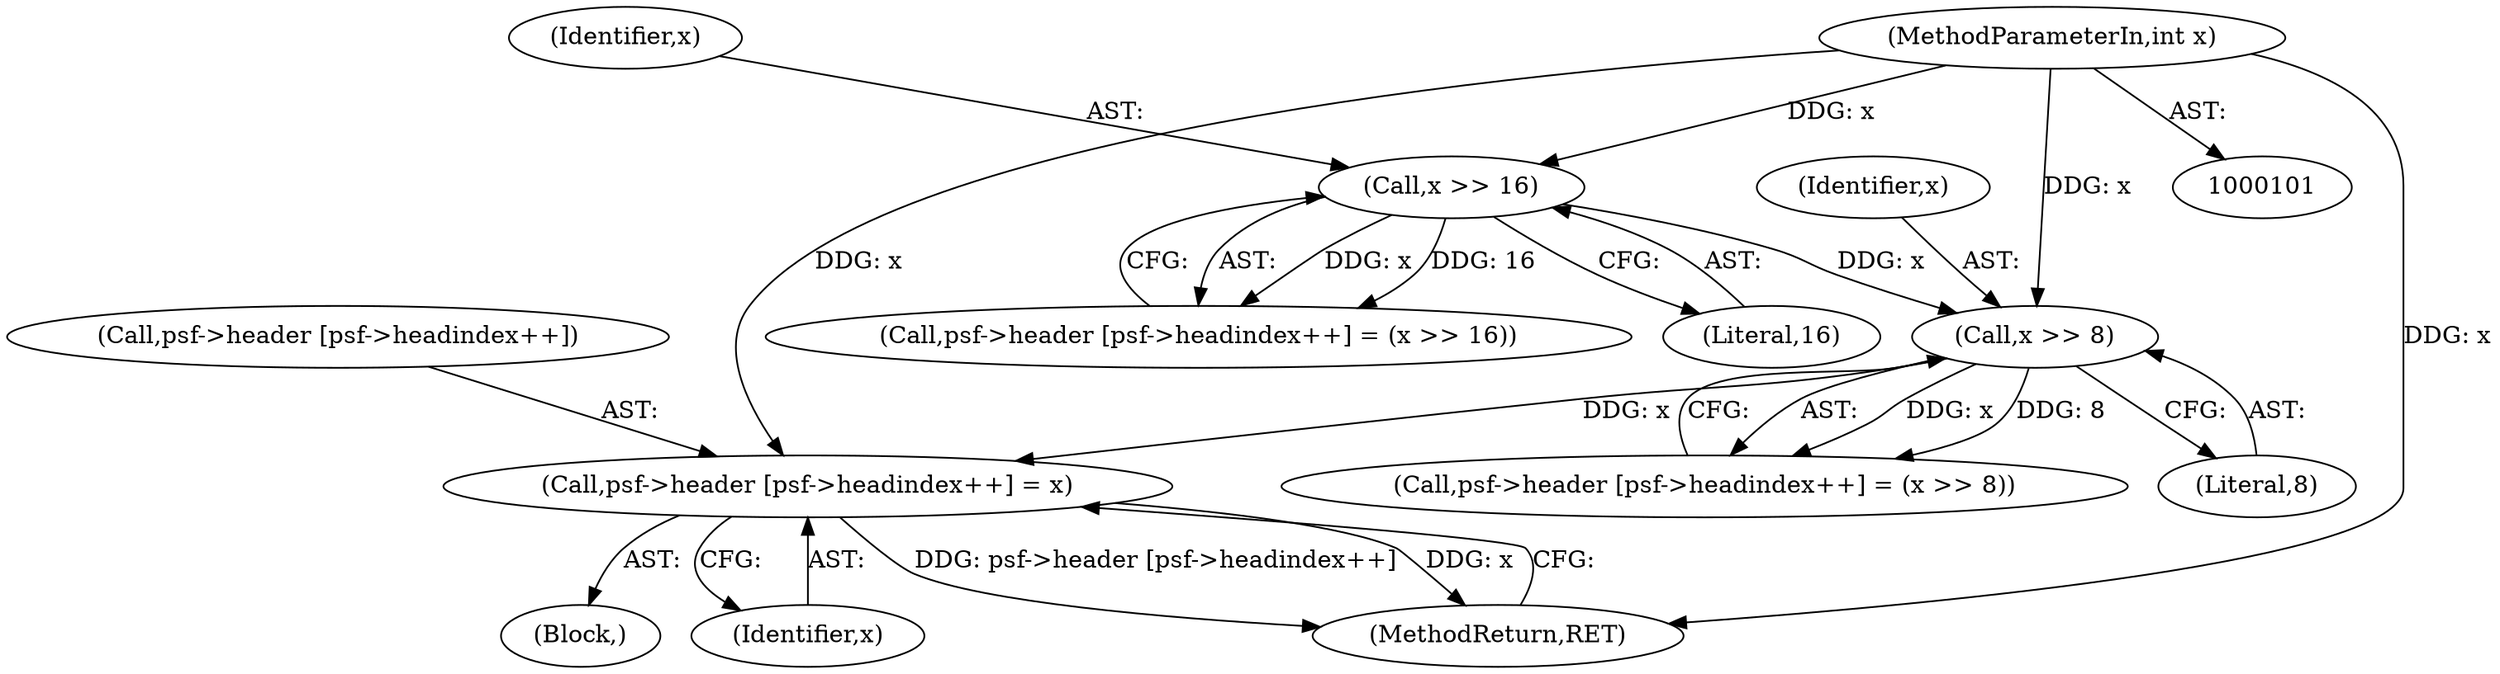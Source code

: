 digraph "1_libsndfile_708e996c87c5fae77b104ccfeb8f6db784c32074_0@array" {
"1000141" [label="(Call,psf->header [psf->headindex++] = x)"];
"1000138" [label="(Call,x >> 8)"];
"1000126" [label="(Call,x >> 16)"];
"1000103" [label="(MethodParameterIn,int x)"];
"1000129" [label="(Call,psf->header [psf->headindex++] = (x >> 8))"];
"1000150" [label="(Identifier,x)"];
"1000139" [label="(Identifier,x)"];
"1000126" [label="(Call,x >> 16)"];
"1000117" [label="(Call,psf->header [psf->headindex++] = (x >> 16))"];
"1000140" [label="(Literal,8)"];
"1000128" [label="(Literal,16)"];
"1000138" [label="(Call,x >> 8)"];
"1000127" [label="(Identifier,x)"];
"1000142" [label="(Call,psf->header [psf->headindex++])"];
"1000116" [label="(Block,)"];
"1000151" [label="(MethodReturn,RET)"];
"1000103" [label="(MethodParameterIn,int x)"];
"1000141" [label="(Call,psf->header [psf->headindex++] = x)"];
"1000141" -> "1000116"  [label="AST: "];
"1000141" -> "1000150"  [label="CFG: "];
"1000142" -> "1000141"  [label="AST: "];
"1000150" -> "1000141"  [label="AST: "];
"1000151" -> "1000141"  [label="CFG: "];
"1000141" -> "1000151"  [label="DDG: psf->header [psf->headindex++]"];
"1000141" -> "1000151"  [label="DDG: x"];
"1000138" -> "1000141"  [label="DDG: x"];
"1000103" -> "1000141"  [label="DDG: x"];
"1000138" -> "1000129"  [label="AST: "];
"1000138" -> "1000140"  [label="CFG: "];
"1000139" -> "1000138"  [label="AST: "];
"1000140" -> "1000138"  [label="AST: "];
"1000129" -> "1000138"  [label="CFG: "];
"1000138" -> "1000129"  [label="DDG: x"];
"1000138" -> "1000129"  [label="DDG: 8"];
"1000126" -> "1000138"  [label="DDG: x"];
"1000103" -> "1000138"  [label="DDG: x"];
"1000126" -> "1000117"  [label="AST: "];
"1000126" -> "1000128"  [label="CFG: "];
"1000127" -> "1000126"  [label="AST: "];
"1000128" -> "1000126"  [label="AST: "];
"1000117" -> "1000126"  [label="CFG: "];
"1000126" -> "1000117"  [label="DDG: x"];
"1000126" -> "1000117"  [label="DDG: 16"];
"1000103" -> "1000126"  [label="DDG: x"];
"1000103" -> "1000101"  [label="AST: "];
"1000103" -> "1000151"  [label="DDG: x"];
}
